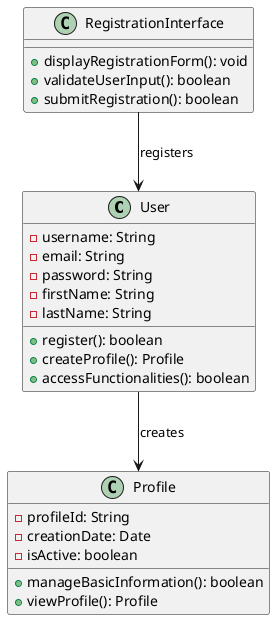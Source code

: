 @startuml
class User {
    - username: String
    - email: String
    - password: String
    - firstName: String
    - lastName: String
    + register(): boolean
    + createProfile(): Profile
    + accessFunctionalities(): boolean
}

class Profile {
    - profileId: String
    - creationDate: Date
    - isActive: boolean
    + manageBasicInformation(): boolean
    + viewProfile(): Profile
}

class RegistrationInterface {
    + displayRegistrationForm(): void
    + validateUserInput(): boolean
    + submitRegistration(): boolean
}

User --> Profile : creates
RegistrationInterface --> User : registers
@enduml